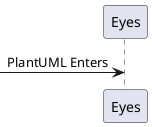 
              ┌────┐
              │Eyes│
              └─┬──┘
 PlantUML Enters│
 ───────────────>
              ┌─┴──┐
              │Eyes│
              └────┘

@startuml
-> Eyes: PlantUML Enters 
@enduml
